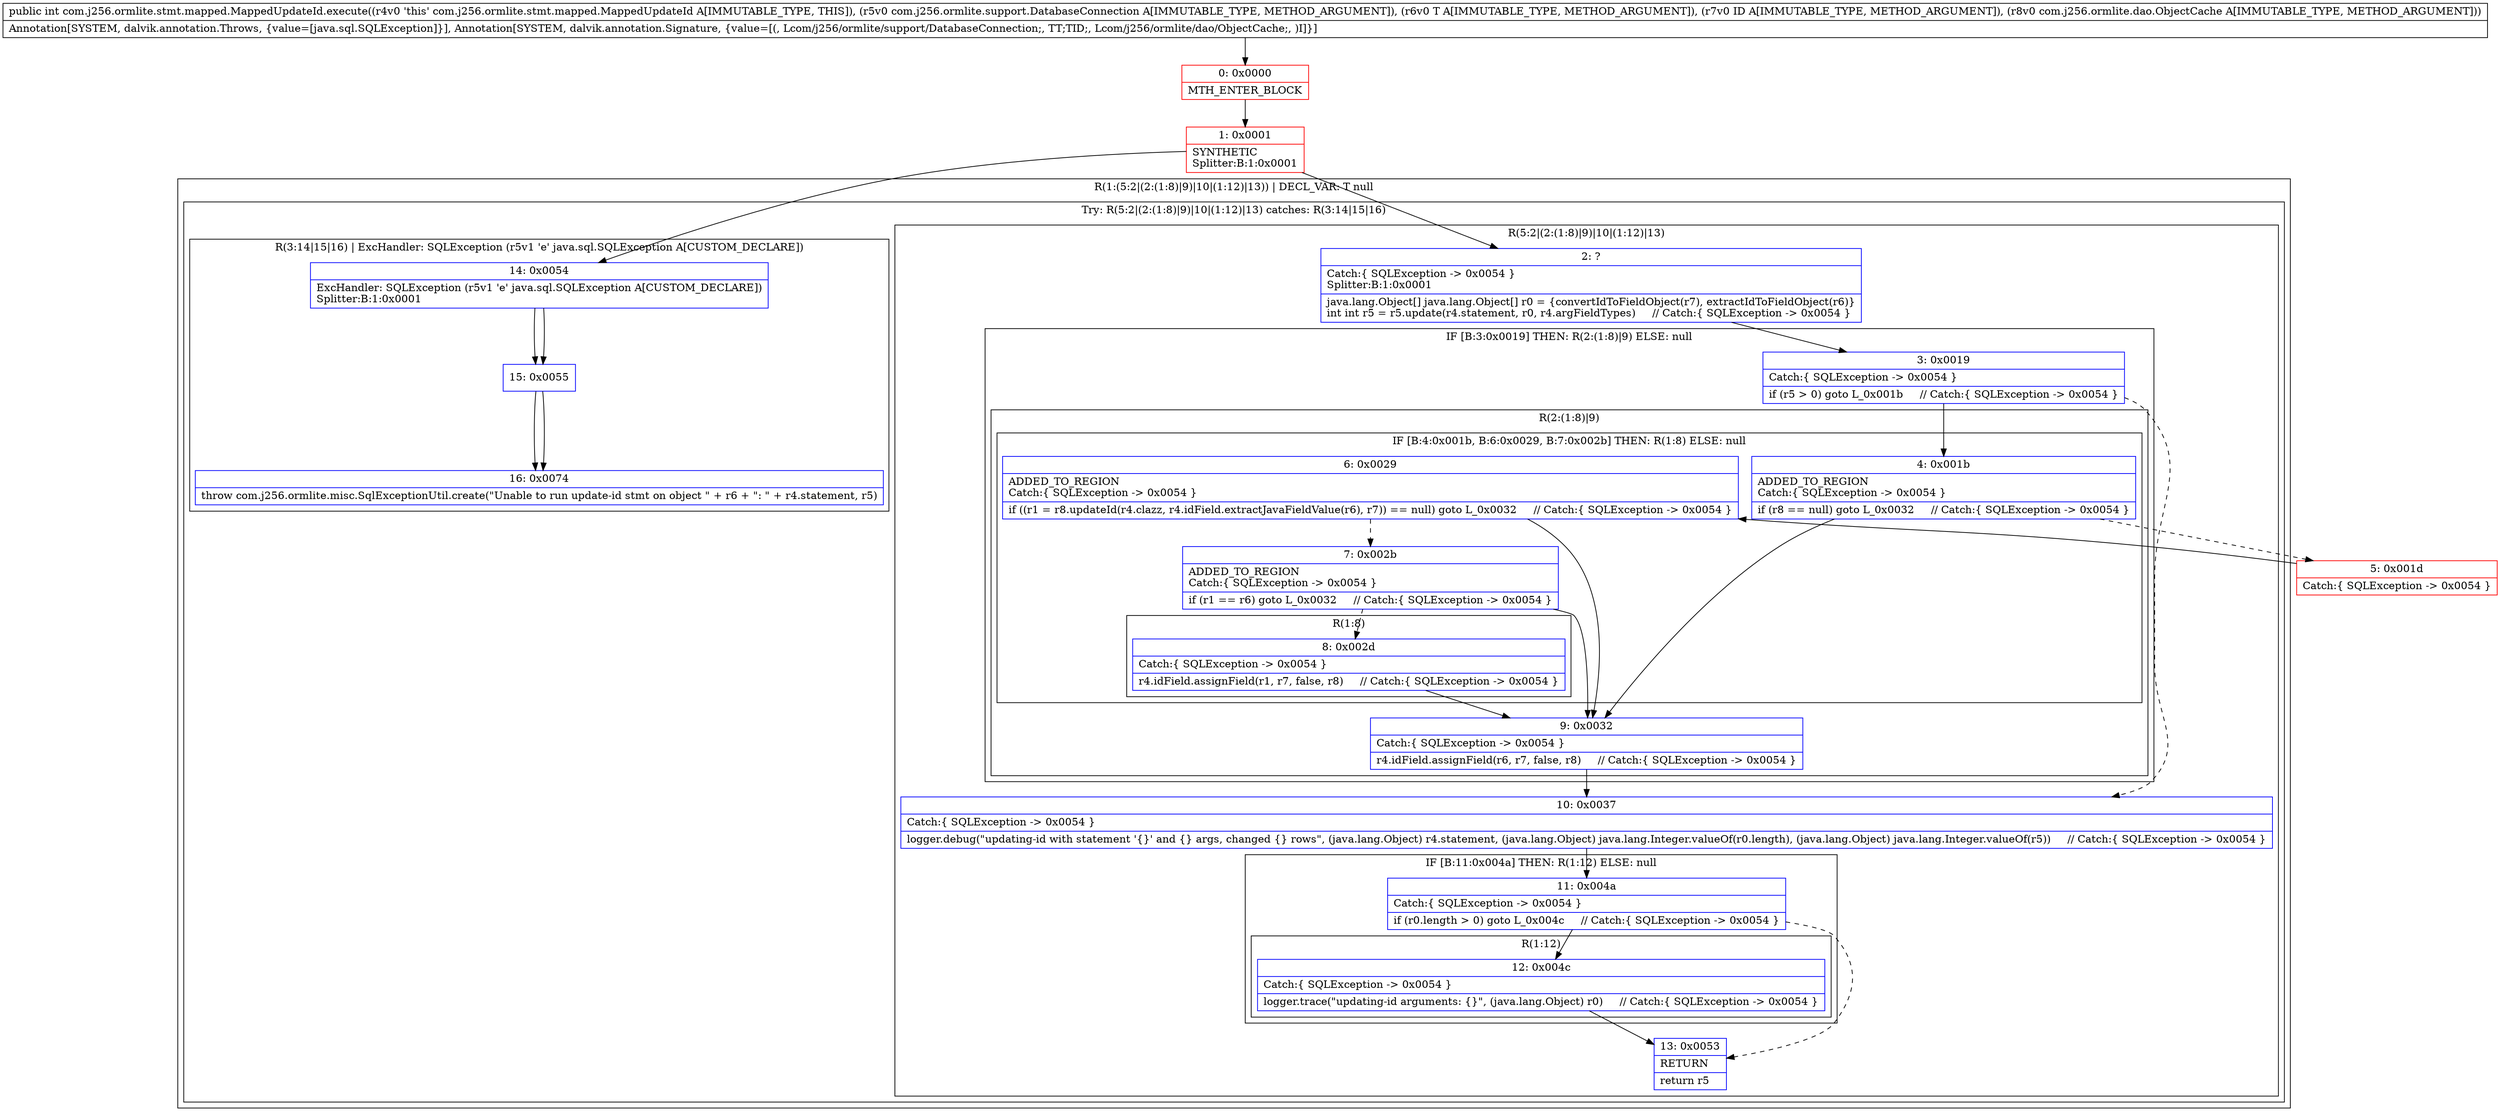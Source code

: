 digraph "CFG forcom.j256.ormlite.stmt.mapped.MappedUpdateId.execute(Lcom\/j256\/ormlite\/support\/DatabaseConnection;Ljava\/lang\/Object;Ljava\/lang\/Object;Lcom\/j256\/ormlite\/dao\/ObjectCache;)I" {
subgraph cluster_Region_319224295 {
label = "R(1:(5:2|(2:(1:8)|9)|10|(1:12)|13)) | DECL_VAR: T null\l";
node [shape=record,color=blue];
subgraph cluster_TryCatchRegion_2036141896 {
label = "Try: R(5:2|(2:(1:8)|9)|10|(1:12)|13) catches: R(3:14|15|16)";
node [shape=record,color=blue];
subgraph cluster_Region_1827847406 {
label = "R(5:2|(2:(1:8)|9)|10|(1:12)|13)";
node [shape=record,color=blue];
Node_2 [shape=record,label="{2\:\ ?|Catch:\{ SQLException \-\> 0x0054 \}\lSplitter:B:1:0x0001\l|java.lang.Object[] java.lang.Object[] r0 = \{convertIdToFieldObject(r7), extractIdToFieldObject(r6)\}\lint int r5 = r5.update(r4.statement, r0, r4.argFieldTypes)     \/\/ Catch:\{ SQLException \-\> 0x0054 \}\l}"];
subgraph cluster_IfRegion_1075736167 {
label = "IF [B:3:0x0019] THEN: R(2:(1:8)|9) ELSE: null";
node [shape=record,color=blue];
Node_3 [shape=record,label="{3\:\ 0x0019|Catch:\{ SQLException \-\> 0x0054 \}\l|if (r5 \> 0) goto L_0x001b     \/\/ Catch:\{ SQLException \-\> 0x0054 \}\l}"];
subgraph cluster_Region_399774836 {
label = "R(2:(1:8)|9)";
node [shape=record,color=blue];
subgraph cluster_IfRegion_991187837 {
label = "IF [B:4:0x001b, B:6:0x0029, B:7:0x002b] THEN: R(1:8) ELSE: null";
node [shape=record,color=blue];
Node_4 [shape=record,label="{4\:\ 0x001b|ADDED_TO_REGION\lCatch:\{ SQLException \-\> 0x0054 \}\l|if (r8 == null) goto L_0x0032     \/\/ Catch:\{ SQLException \-\> 0x0054 \}\l}"];
Node_6 [shape=record,label="{6\:\ 0x0029|ADDED_TO_REGION\lCatch:\{ SQLException \-\> 0x0054 \}\l|if ((r1 = r8.updateId(r4.clazz, r4.idField.extractJavaFieldValue(r6), r7)) == null) goto L_0x0032     \/\/ Catch:\{ SQLException \-\> 0x0054 \}\l}"];
Node_7 [shape=record,label="{7\:\ 0x002b|ADDED_TO_REGION\lCatch:\{ SQLException \-\> 0x0054 \}\l|if (r1 == r6) goto L_0x0032     \/\/ Catch:\{ SQLException \-\> 0x0054 \}\l}"];
subgraph cluster_Region_528047161 {
label = "R(1:8)";
node [shape=record,color=blue];
Node_8 [shape=record,label="{8\:\ 0x002d|Catch:\{ SQLException \-\> 0x0054 \}\l|r4.idField.assignField(r1, r7, false, r8)     \/\/ Catch:\{ SQLException \-\> 0x0054 \}\l}"];
}
}
Node_9 [shape=record,label="{9\:\ 0x0032|Catch:\{ SQLException \-\> 0x0054 \}\l|r4.idField.assignField(r6, r7, false, r8)     \/\/ Catch:\{ SQLException \-\> 0x0054 \}\l}"];
}
}
Node_10 [shape=record,label="{10\:\ 0x0037|Catch:\{ SQLException \-\> 0x0054 \}\l|logger.debug(\"updating\-id with statement '\{\}' and \{\} args, changed \{\} rows\", (java.lang.Object) r4.statement, (java.lang.Object) java.lang.Integer.valueOf(r0.length), (java.lang.Object) java.lang.Integer.valueOf(r5))     \/\/ Catch:\{ SQLException \-\> 0x0054 \}\l}"];
subgraph cluster_IfRegion_2146960671 {
label = "IF [B:11:0x004a] THEN: R(1:12) ELSE: null";
node [shape=record,color=blue];
Node_11 [shape=record,label="{11\:\ 0x004a|Catch:\{ SQLException \-\> 0x0054 \}\l|if (r0.length \> 0) goto L_0x004c     \/\/ Catch:\{ SQLException \-\> 0x0054 \}\l}"];
subgraph cluster_Region_864501136 {
label = "R(1:12)";
node [shape=record,color=blue];
Node_12 [shape=record,label="{12\:\ 0x004c|Catch:\{ SQLException \-\> 0x0054 \}\l|logger.trace(\"updating\-id arguments: \{\}\", (java.lang.Object) r0)     \/\/ Catch:\{ SQLException \-\> 0x0054 \}\l}"];
}
}
Node_13 [shape=record,label="{13\:\ 0x0053|RETURN\l|return r5\l}"];
}
subgraph cluster_Region_248457169 {
label = "R(3:14|15|16) | ExcHandler: SQLException (r5v1 'e' java.sql.SQLException A[CUSTOM_DECLARE])\l";
node [shape=record,color=blue];
Node_14 [shape=record,label="{14\:\ 0x0054|ExcHandler: SQLException (r5v1 'e' java.sql.SQLException A[CUSTOM_DECLARE])\lSplitter:B:1:0x0001\l}"];
Node_15 [shape=record,label="{15\:\ 0x0055}"];
Node_16 [shape=record,label="{16\:\ 0x0074|throw com.j256.ormlite.misc.SqlExceptionUtil.create(\"Unable to run update\-id stmt on object \" + r6 + \": \" + r4.statement, r5)\l}"];
}
}
}
subgraph cluster_Region_248457169 {
label = "R(3:14|15|16) | ExcHandler: SQLException (r5v1 'e' java.sql.SQLException A[CUSTOM_DECLARE])\l";
node [shape=record,color=blue];
Node_14 [shape=record,label="{14\:\ 0x0054|ExcHandler: SQLException (r5v1 'e' java.sql.SQLException A[CUSTOM_DECLARE])\lSplitter:B:1:0x0001\l}"];
Node_15 [shape=record,label="{15\:\ 0x0055}"];
Node_16 [shape=record,label="{16\:\ 0x0074|throw com.j256.ormlite.misc.SqlExceptionUtil.create(\"Unable to run update\-id stmt on object \" + r6 + \": \" + r4.statement, r5)\l}"];
}
Node_0 [shape=record,color=red,label="{0\:\ 0x0000|MTH_ENTER_BLOCK\l}"];
Node_1 [shape=record,color=red,label="{1\:\ 0x0001|SYNTHETIC\lSplitter:B:1:0x0001\l}"];
Node_5 [shape=record,color=red,label="{5\:\ 0x001d|Catch:\{ SQLException \-\> 0x0054 \}\l}"];
MethodNode[shape=record,label="{public int com.j256.ormlite.stmt.mapped.MappedUpdateId.execute((r4v0 'this' com.j256.ormlite.stmt.mapped.MappedUpdateId A[IMMUTABLE_TYPE, THIS]), (r5v0 com.j256.ormlite.support.DatabaseConnection A[IMMUTABLE_TYPE, METHOD_ARGUMENT]), (r6v0 T A[IMMUTABLE_TYPE, METHOD_ARGUMENT]), (r7v0 ID A[IMMUTABLE_TYPE, METHOD_ARGUMENT]), (r8v0 com.j256.ormlite.dao.ObjectCache A[IMMUTABLE_TYPE, METHOD_ARGUMENT]))  | Annotation[SYSTEM, dalvik.annotation.Throws, \{value=[java.sql.SQLException]\}], Annotation[SYSTEM, dalvik.annotation.Signature, \{value=[(, Lcom\/j256\/ormlite\/support\/DatabaseConnection;, TT;TID;, Lcom\/j256\/ormlite\/dao\/ObjectCache;, )I]\}]\l}"];
MethodNode -> Node_0;
Node_2 -> Node_3;
Node_3 -> Node_4;
Node_3 -> Node_10[style=dashed];
Node_4 -> Node_5[style=dashed];
Node_4 -> Node_9;
Node_6 -> Node_7[style=dashed];
Node_6 -> Node_9;
Node_7 -> Node_8[style=dashed];
Node_7 -> Node_9;
Node_8 -> Node_9;
Node_9 -> Node_10;
Node_10 -> Node_11;
Node_11 -> Node_12;
Node_11 -> Node_13[style=dashed];
Node_12 -> Node_13;
Node_14 -> Node_15;
Node_15 -> Node_16;
Node_14 -> Node_15;
Node_15 -> Node_16;
Node_0 -> Node_1;
Node_1 -> Node_2;
Node_1 -> Node_14;
Node_5 -> Node_6;
}

